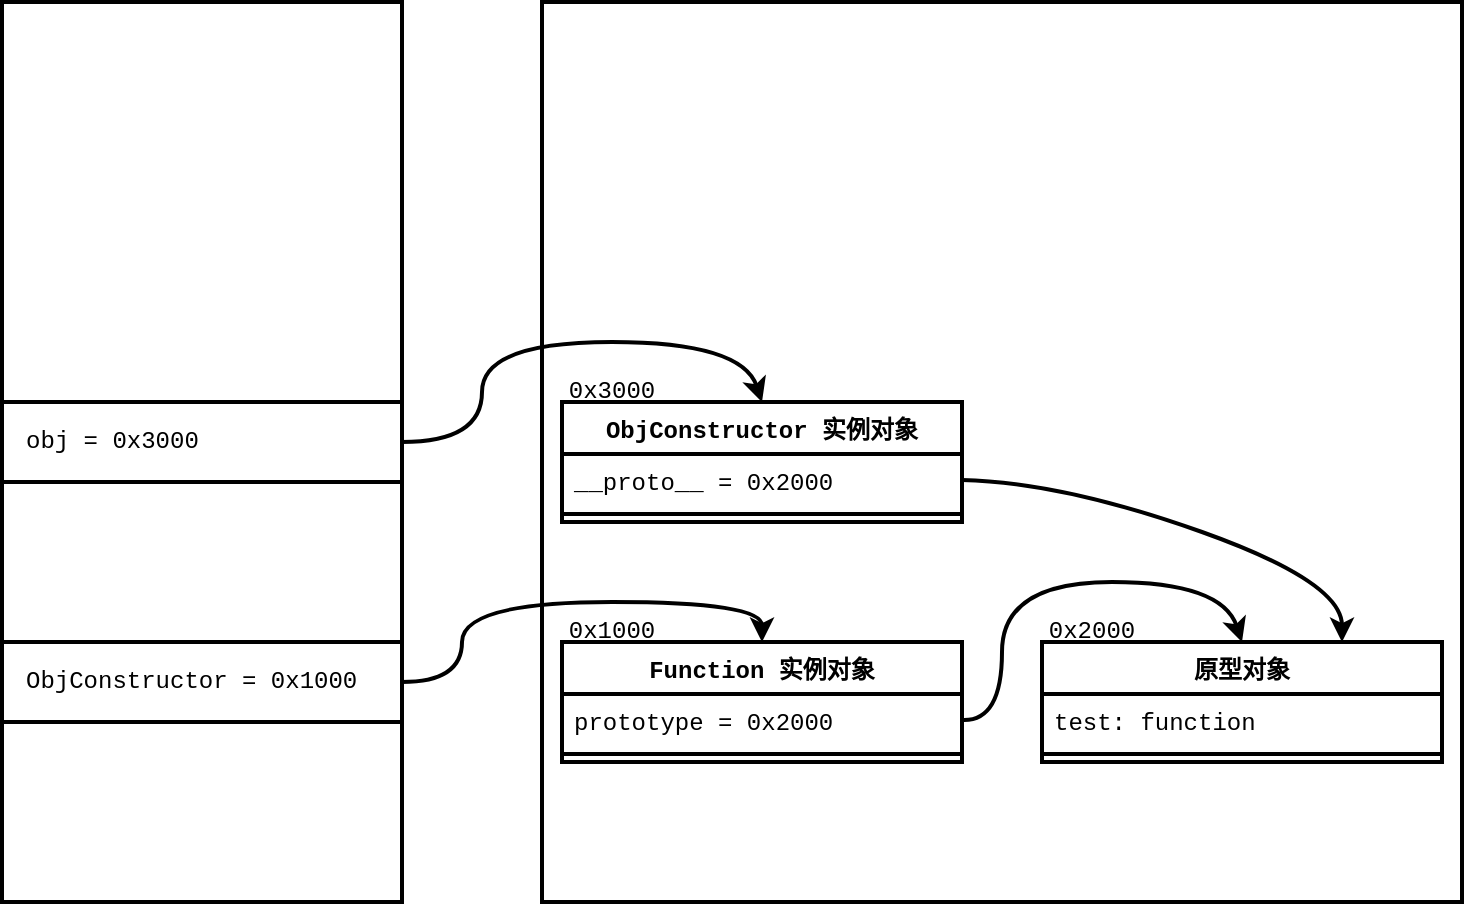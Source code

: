<mxfile version="20.2.3" type="device"><diagram id="pSIU4In5wWl2rCc2z3YX" name="第 1 页"><mxGraphModel dx="786" dy="531" grid="1" gridSize="10" guides="1" tooltips="1" connect="1" arrows="1" fold="1" page="1" pageScale="1" pageWidth="827" pageHeight="1169" math="0" shadow="0"><root><mxCell id="0"/><mxCell id="1" parent="0"/><mxCell id="9eae52KuNSeYmTp7W6fo-1" value="" style="rounded=0;whiteSpace=wrap;html=1;fontFamily=Courier New;strokeWidth=2;" vertex="1" parent="1"><mxGeometry x="40" y="40" width="200" height="450" as="geometry"/></mxCell><mxCell id="9eae52KuNSeYmTp7W6fo-2" value="" style="rounded=0;whiteSpace=wrap;html=1;fontFamily=Courier New;strokeWidth=2;" vertex="1" parent="1"><mxGeometry x="310" y="40" width="460" height="450" as="geometry"/></mxCell><mxCell id="9eae52KuNSeYmTp7W6fo-3" value="ObjConstructor = 0x1000" style="rounded=0;whiteSpace=wrap;html=1;fontFamily=Courier New;align=left;spacingLeft=10;strokeWidth=2;" vertex="1" parent="1"><mxGeometry x="40" y="360" width="200" height="40" as="geometry"/></mxCell><mxCell id="9eae52KuNSeYmTp7W6fo-6" value="Function 实例对象" style="swimlane;fontStyle=1;align=center;verticalAlign=top;childLayout=stackLayout;horizontal=1;startSize=26;horizontalStack=0;resizeParent=1;resizeParentMax=0;resizeLast=0;collapsible=1;marginBottom=0;fontFamily=Courier New;strokeWidth=2;" vertex="1" parent="1"><mxGeometry x="320" y="360" width="200" height="60" as="geometry"/></mxCell><mxCell id="9eae52KuNSeYmTp7W6fo-7" value="prototype = 0x2000" style="text;strokeColor=none;fillColor=none;align=left;verticalAlign=top;spacingLeft=4;spacingRight=4;overflow=hidden;rotatable=0;points=[[0,0.5],[1,0.5]];portConstraint=eastwest;fontFamily=Courier New;strokeWidth=2;" vertex="1" parent="9eae52KuNSeYmTp7W6fo-6"><mxGeometry y="26" width="200" height="26" as="geometry"/></mxCell><mxCell id="9eae52KuNSeYmTp7W6fo-8" value="" style="line;strokeWidth=2;fillColor=none;align=left;verticalAlign=middle;spacingTop=-1;spacingLeft=3;spacingRight=3;rotatable=0;labelPosition=right;points=[];portConstraint=eastwest;fontFamily=Courier New;" vertex="1" parent="9eae52KuNSeYmTp7W6fo-6"><mxGeometry y="52" width="200" height="8" as="geometry"/></mxCell><mxCell id="9eae52KuNSeYmTp7W6fo-10" value="原型对象" style="swimlane;fontStyle=1;align=center;verticalAlign=top;childLayout=stackLayout;horizontal=1;startSize=26;horizontalStack=0;resizeParent=1;resizeParentMax=0;resizeLast=0;collapsible=1;marginBottom=0;fontFamily=Courier New;strokeWidth=2;" vertex="1" parent="1"><mxGeometry x="560" y="360" width="200" height="60" as="geometry"/></mxCell><mxCell id="9eae52KuNSeYmTp7W6fo-11" value="test: function" style="text;strokeColor=none;fillColor=none;align=left;verticalAlign=top;spacingLeft=4;spacingRight=4;overflow=hidden;rotatable=0;points=[[0,0.5],[1,0.5]];portConstraint=eastwest;fontFamily=Courier New;strokeWidth=2;" vertex="1" parent="9eae52KuNSeYmTp7W6fo-10"><mxGeometry y="26" width="200" height="26" as="geometry"/></mxCell><mxCell id="9eae52KuNSeYmTp7W6fo-12" value="" style="line;strokeWidth=2;fillColor=none;align=left;verticalAlign=middle;spacingTop=-1;spacingLeft=3;spacingRight=3;rotatable=0;labelPosition=right;points=[];portConstraint=eastwest;fontFamily=Courier New;" vertex="1" parent="9eae52KuNSeYmTp7W6fo-10"><mxGeometry y="52" width="200" height="8" as="geometry"/></mxCell><mxCell id="9eae52KuNSeYmTp7W6fo-15" value="" style="curved=1;endArrow=classic;html=1;rounded=0;fontFamily=Courier New;exitX=1;exitY=0.5;exitDx=0;exitDy=0;entryX=0.5;entryY=0;entryDx=0;entryDy=0;strokeWidth=2;" edge="1" parent="1" source="9eae52KuNSeYmTp7W6fo-3" target="9eae52KuNSeYmTp7W6fo-6"><mxGeometry width="50" height="50" relative="1" as="geometry"><mxPoint x="240" y="380" as="sourcePoint"/><mxPoint x="470" y="250" as="targetPoint"/><Array as="points"><mxPoint x="270" y="380"/><mxPoint x="270" y="340"/><mxPoint x="420" y="340"/></Array></mxGeometry></mxCell><mxCell id="9eae52KuNSeYmTp7W6fo-16" value="" style="curved=1;endArrow=classic;html=1;rounded=0;fontFamily=Courier New;exitX=1;exitY=0.5;exitDx=0;exitDy=0;entryX=0.5;entryY=0;entryDx=0;entryDy=0;strokeWidth=2;" edge="1" parent="1" source="9eae52KuNSeYmTp7W6fo-7" target="9eae52KuNSeYmTp7W6fo-10"><mxGeometry width="50" height="50" relative="1" as="geometry"><mxPoint x="420" y="300" as="sourcePoint"/><mxPoint x="470" y="250" as="targetPoint"/><Array as="points"><mxPoint x="540" y="400"/><mxPoint x="540" y="330"/><mxPoint x="650" y="330"/></Array></mxGeometry></mxCell><mxCell id="9eae52KuNSeYmTp7W6fo-17" value="obj = 0x3000" style="rounded=0;whiteSpace=wrap;html=1;fontFamily=Courier New;align=left;spacingLeft=10;strokeWidth=2;" vertex="1" parent="1"><mxGeometry x="40" y="240" width="200" height="40" as="geometry"/></mxCell><mxCell id="9eae52KuNSeYmTp7W6fo-18" value="ObjConstructor 实例对象" style="swimlane;fontStyle=1;align=center;verticalAlign=top;childLayout=stackLayout;horizontal=1;startSize=26;horizontalStack=0;resizeParent=1;resizeParentMax=0;resizeLast=0;collapsible=1;marginBottom=0;fontFamily=Courier New;strokeWidth=2;" vertex="1" parent="1"><mxGeometry x="320" y="240" width="200" height="60" as="geometry"/></mxCell><mxCell id="9eae52KuNSeYmTp7W6fo-19" value="__proto__ = 0x2000" style="text;strokeColor=none;fillColor=none;align=left;verticalAlign=top;spacingLeft=4;spacingRight=4;overflow=hidden;rotatable=0;points=[[0,0.5],[1,0.5]];portConstraint=eastwest;fontFamily=Courier New;strokeWidth=2;" vertex="1" parent="9eae52KuNSeYmTp7W6fo-18"><mxGeometry y="26" width="200" height="26" as="geometry"/></mxCell><mxCell id="9eae52KuNSeYmTp7W6fo-20" value="" style="line;strokeWidth=2;fillColor=none;align=left;verticalAlign=middle;spacingTop=-1;spacingLeft=3;spacingRight=3;rotatable=0;labelPosition=right;points=[];portConstraint=eastwest;fontFamily=Courier New;" vertex="1" parent="9eae52KuNSeYmTp7W6fo-18"><mxGeometry y="52" width="200" height="8" as="geometry"/></mxCell><mxCell id="9eae52KuNSeYmTp7W6fo-21" value="" style="curved=1;endArrow=classic;html=1;rounded=0;fontFamily=Courier New;exitX=1;exitY=0.5;exitDx=0;exitDy=0;entryX=0.75;entryY=0;entryDx=0;entryDy=0;strokeWidth=2;" edge="1" parent="1" source="9eae52KuNSeYmTp7W6fo-19" target="9eae52KuNSeYmTp7W6fo-10"><mxGeometry width="50" height="50" relative="1" as="geometry"><mxPoint x="420" y="300" as="sourcePoint"/><mxPoint x="470" y="250" as="targetPoint"/><Array as="points"><mxPoint x="570" y="280"/><mxPoint x="710" y="330"/></Array></mxGeometry></mxCell><mxCell id="9eae52KuNSeYmTp7W6fo-22" value="" style="curved=1;endArrow=classic;html=1;rounded=0;fontFamily=Courier New;exitX=1;exitY=0.5;exitDx=0;exitDy=0;entryX=0.5;entryY=0;entryDx=0;entryDy=0;strokeWidth=2;" edge="1" parent="1" source="9eae52KuNSeYmTp7W6fo-17" target="9eae52KuNSeYmTp7W6fo-18"><mxGeometry width="50" height="50" relative="1" as="geometry"><mxPoint x="240" y="260" as="sourcePoint"/><mxPoint x="470" y="250" as="targetPoint"/><Array as="points"><mxPoint x="280" y="260"/><mxPoint x="280" y="210"/><mxPoint x="410" y="210"/></Array></mxGeometry></mxCell><mxCell id="9eae52KuNSeYmTp7W6fo-23" value="0x1000" style="text;html=1;strokeColor=none;fillColor=none;align=center;verticalAlign=middle;whiteSpace=wrap;rounded=0;fontFamily=Courier New;strokeWidth=2;" vertex="1" parent="1"><mxGeometry x="320" y="350" width="50" height="10" as="geometry"/></mxCell><mxCell id="9eae52KuNSeYmTp7W6fo-24" value="0x2000" style="text;html=1;strokeColor=none;fillColor=none;align=center;verticalAlign=middle;whiteSpace=wrap;rounded=0;fontFamily=Courier New;strokeWidth=2;" vertex="1" parent="1"><mxGeometry x="560" y="350" width="50" height="10" as="geometry"/></mxCell><mxCell id="9eae52KuNSeYmTp7W6fo-25" value="0x3000" style="text;html=1;strokeColor=none;fillColor=none;align=center;verticalAlign=middle;whiteSpace=wrap;rounded=0;fontFamily=Courier New;strokeWidth=2;" vertex="1" parent="1"><mxGeometry x="320" y="230" width="50" height="10" as="geometry"/></mxCell></root></mxGraphModel></diagram></mxfile>